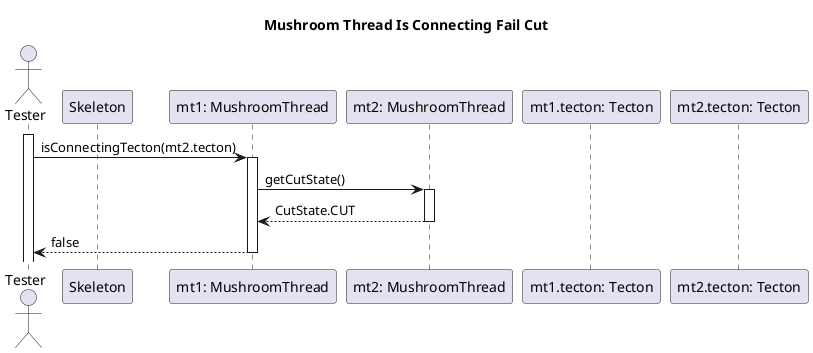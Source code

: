 @startuml Mushroom Thread Is Traversible Fail Cut

title Mushroom Thread Is Connecting Fail Cut

actor "Tester" as tester
participant "Skeleton" as skeleton


participant "mt1: MushroomThread" as mt1
participant "mt2: MushroomThread" as mt2

participant "mt1.tecton: Tecton" as t1
participant "mt2.tecton: Tecton" as t2

activate tester

tester -> mt1: isConnectingTecton(mt2.tecton)
activate mt1

mt1 -> mt2: getCutState()
activate mt2
mt2 --> mt1: CutState.CUT
deactivate mt2

mt1 --> tester: false
deactivate mt1

@enduml